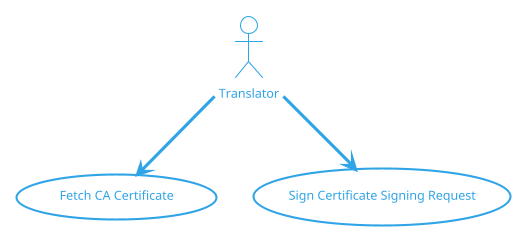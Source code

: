 @startuml
!theme cerulean-outline

actor Translator as t
usecase (Fetch CA Certificate) as u1
usecase (Sign Certificate Signing Request) as u2

t --> u1
t --> u2

@enduml
